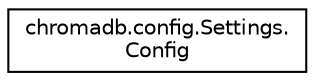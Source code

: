 digraph "Graphical Class Hierarchy"
{
 // LATEX_PDF_SIZE
  edge [fontname="Helvetica",fontsize="10",labelfontname="Helvetica",labelfontsize="10"];
  node [fontname="Helvetica",fontsize="10",shape=record];
  rankdir="LR";
  Node0 [label="chromadb.config.Settings.\lConfig",height=0.2,width=0.4,color="black", fillcolor="white", style="filled",URL="$classchromadb_1_1config_1_1Settings_1_1Config.html",tooltip=" "];
}
